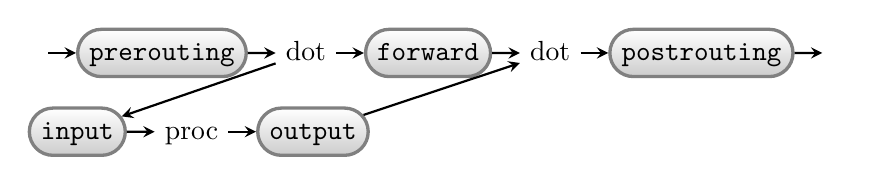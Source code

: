 \begin{tikzpicture}[%
        node distance=15mm,
        text height=1.5ex,
        text depth=.25ex,
        chain/.style={
            % the shape:
            rounded rectangle,
            minimum size=6mm,
            % the rest:
            very thick,
            draw=black!50,
            top color=white,
            bottom color=black!20,
            font=\ttfamily
        },
        >=stealth, thick
    ]

    \graph [grow right sep, simple] {
        / -> prerouting[chain] -> eins/dot -> forward[chain] -> zwei/dot -> postrouting[chain] -> /;
        eins/dot -> input[chain] -> proc -> output[chain] -> zwei/dot -> postrouting;
    };

\end{tikzpicture}

% vim: ft=tex
